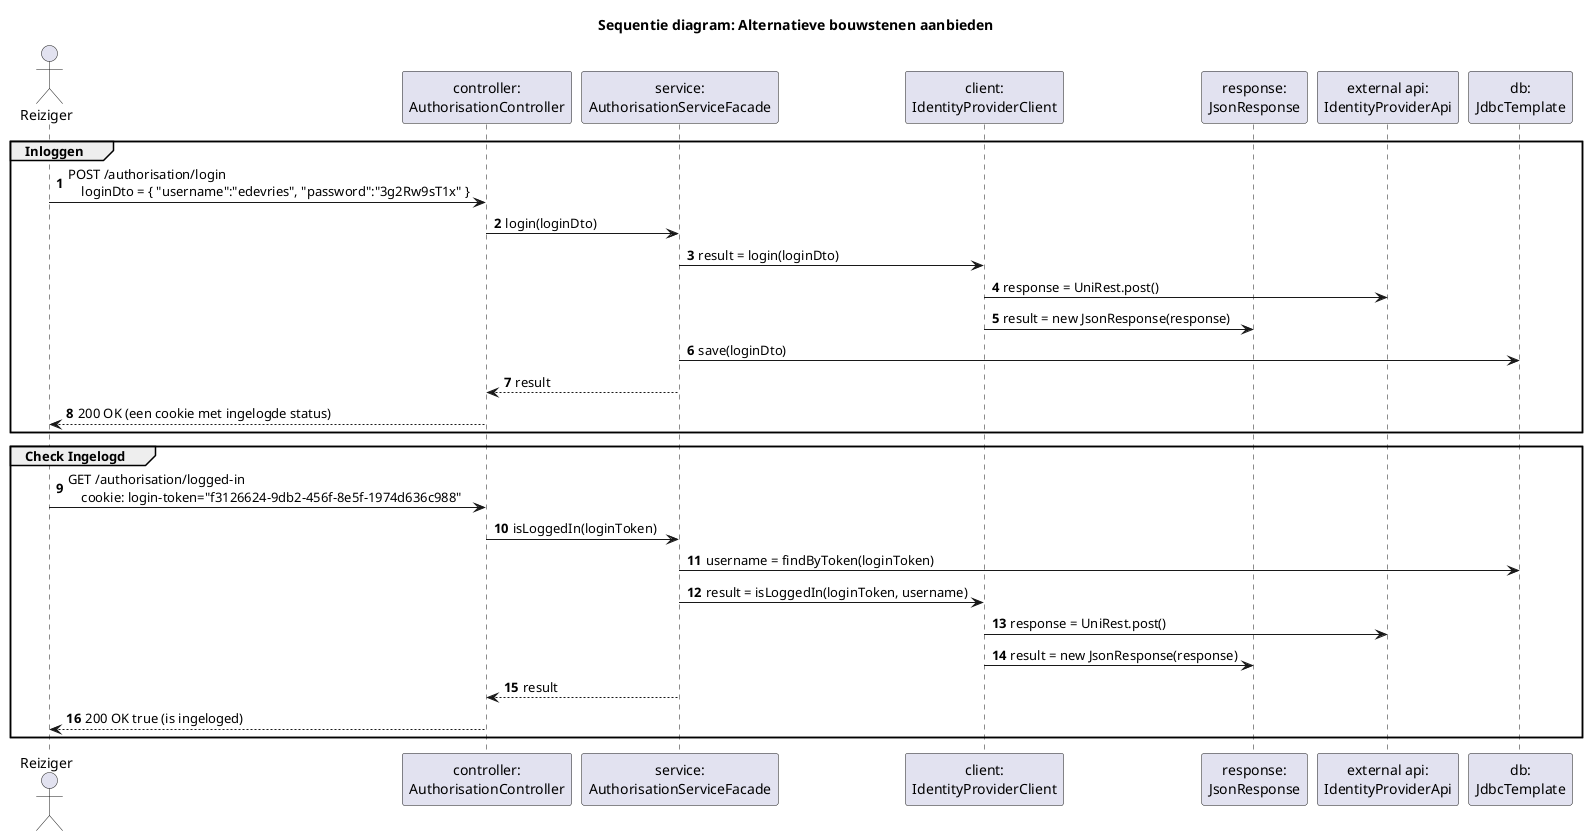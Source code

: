 @startuml
title Sequentie diagram: Alternatieve bouwstenen aanbieden

actor Reiziger

autonumber

participant controller as "controller:\nAuthorisationController"
participant service as "service:\nAuthorisationServiceFacade"
participant client as "client:\nIdentityProviderClient"
participant response as "response:\nJsonResponse"
participant api as "external api:\nIdentityProviderApi"
participant database as "db:\nJdbcTemplate"

group Inloggen
Reiziger -> controller: POST /authorisation/login \n\
    loginDto = { "username":"edevries", "password":"3g2Rw9sT1x" }

controller -> service: login(loginDto)
service -> client: result = login(loginDto)
client -> api: response = UniRest.post()
client -> response: result = new JsonResponse(response)
service -> database: save(loginDto)
service --> controller: result
controller --> Reiziger: 200 OK (een cookie met ingelogde status)

end

group Check Ingelogd

Reiziger -> controller: GET /authorisation/logged-in \n\
    cookie: login-token="f3126624-9db2-456f-8e5f-1974d636c988"

controller -> service: isLoggedIn(loginToken)
service -> database: username = findByToken(loginToken)
service -> client: result = isLoggedIn(loginToken, username)
client -> api: response = UniRest.post()
client -> response: result = new JsonResponse(response)
service --> controller: result
controller --> Reiziger: 200 OK true (is ingeloged)


end

@enduml